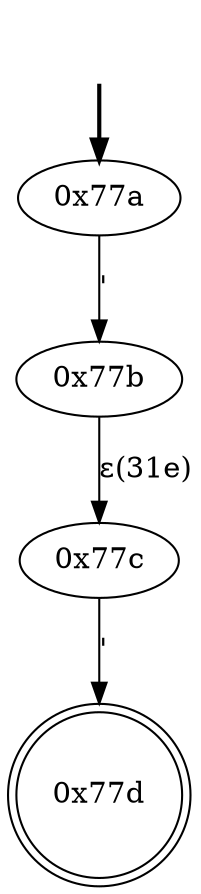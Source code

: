 digraph {
	fake [style=invisible]
	"0x77a" [root=true]
	"0x77b"
	"0x77c"
	"0x77d" [shape=doublecircle]
	fake -> "0x77a" [style=bold]
	"0x77a" -> "0x77b" [label="'"]
	"0x77c" -> "0x77d" [label="'"]
	"0x77b" -> "0x77c" [label="ε(31e)"]
}
